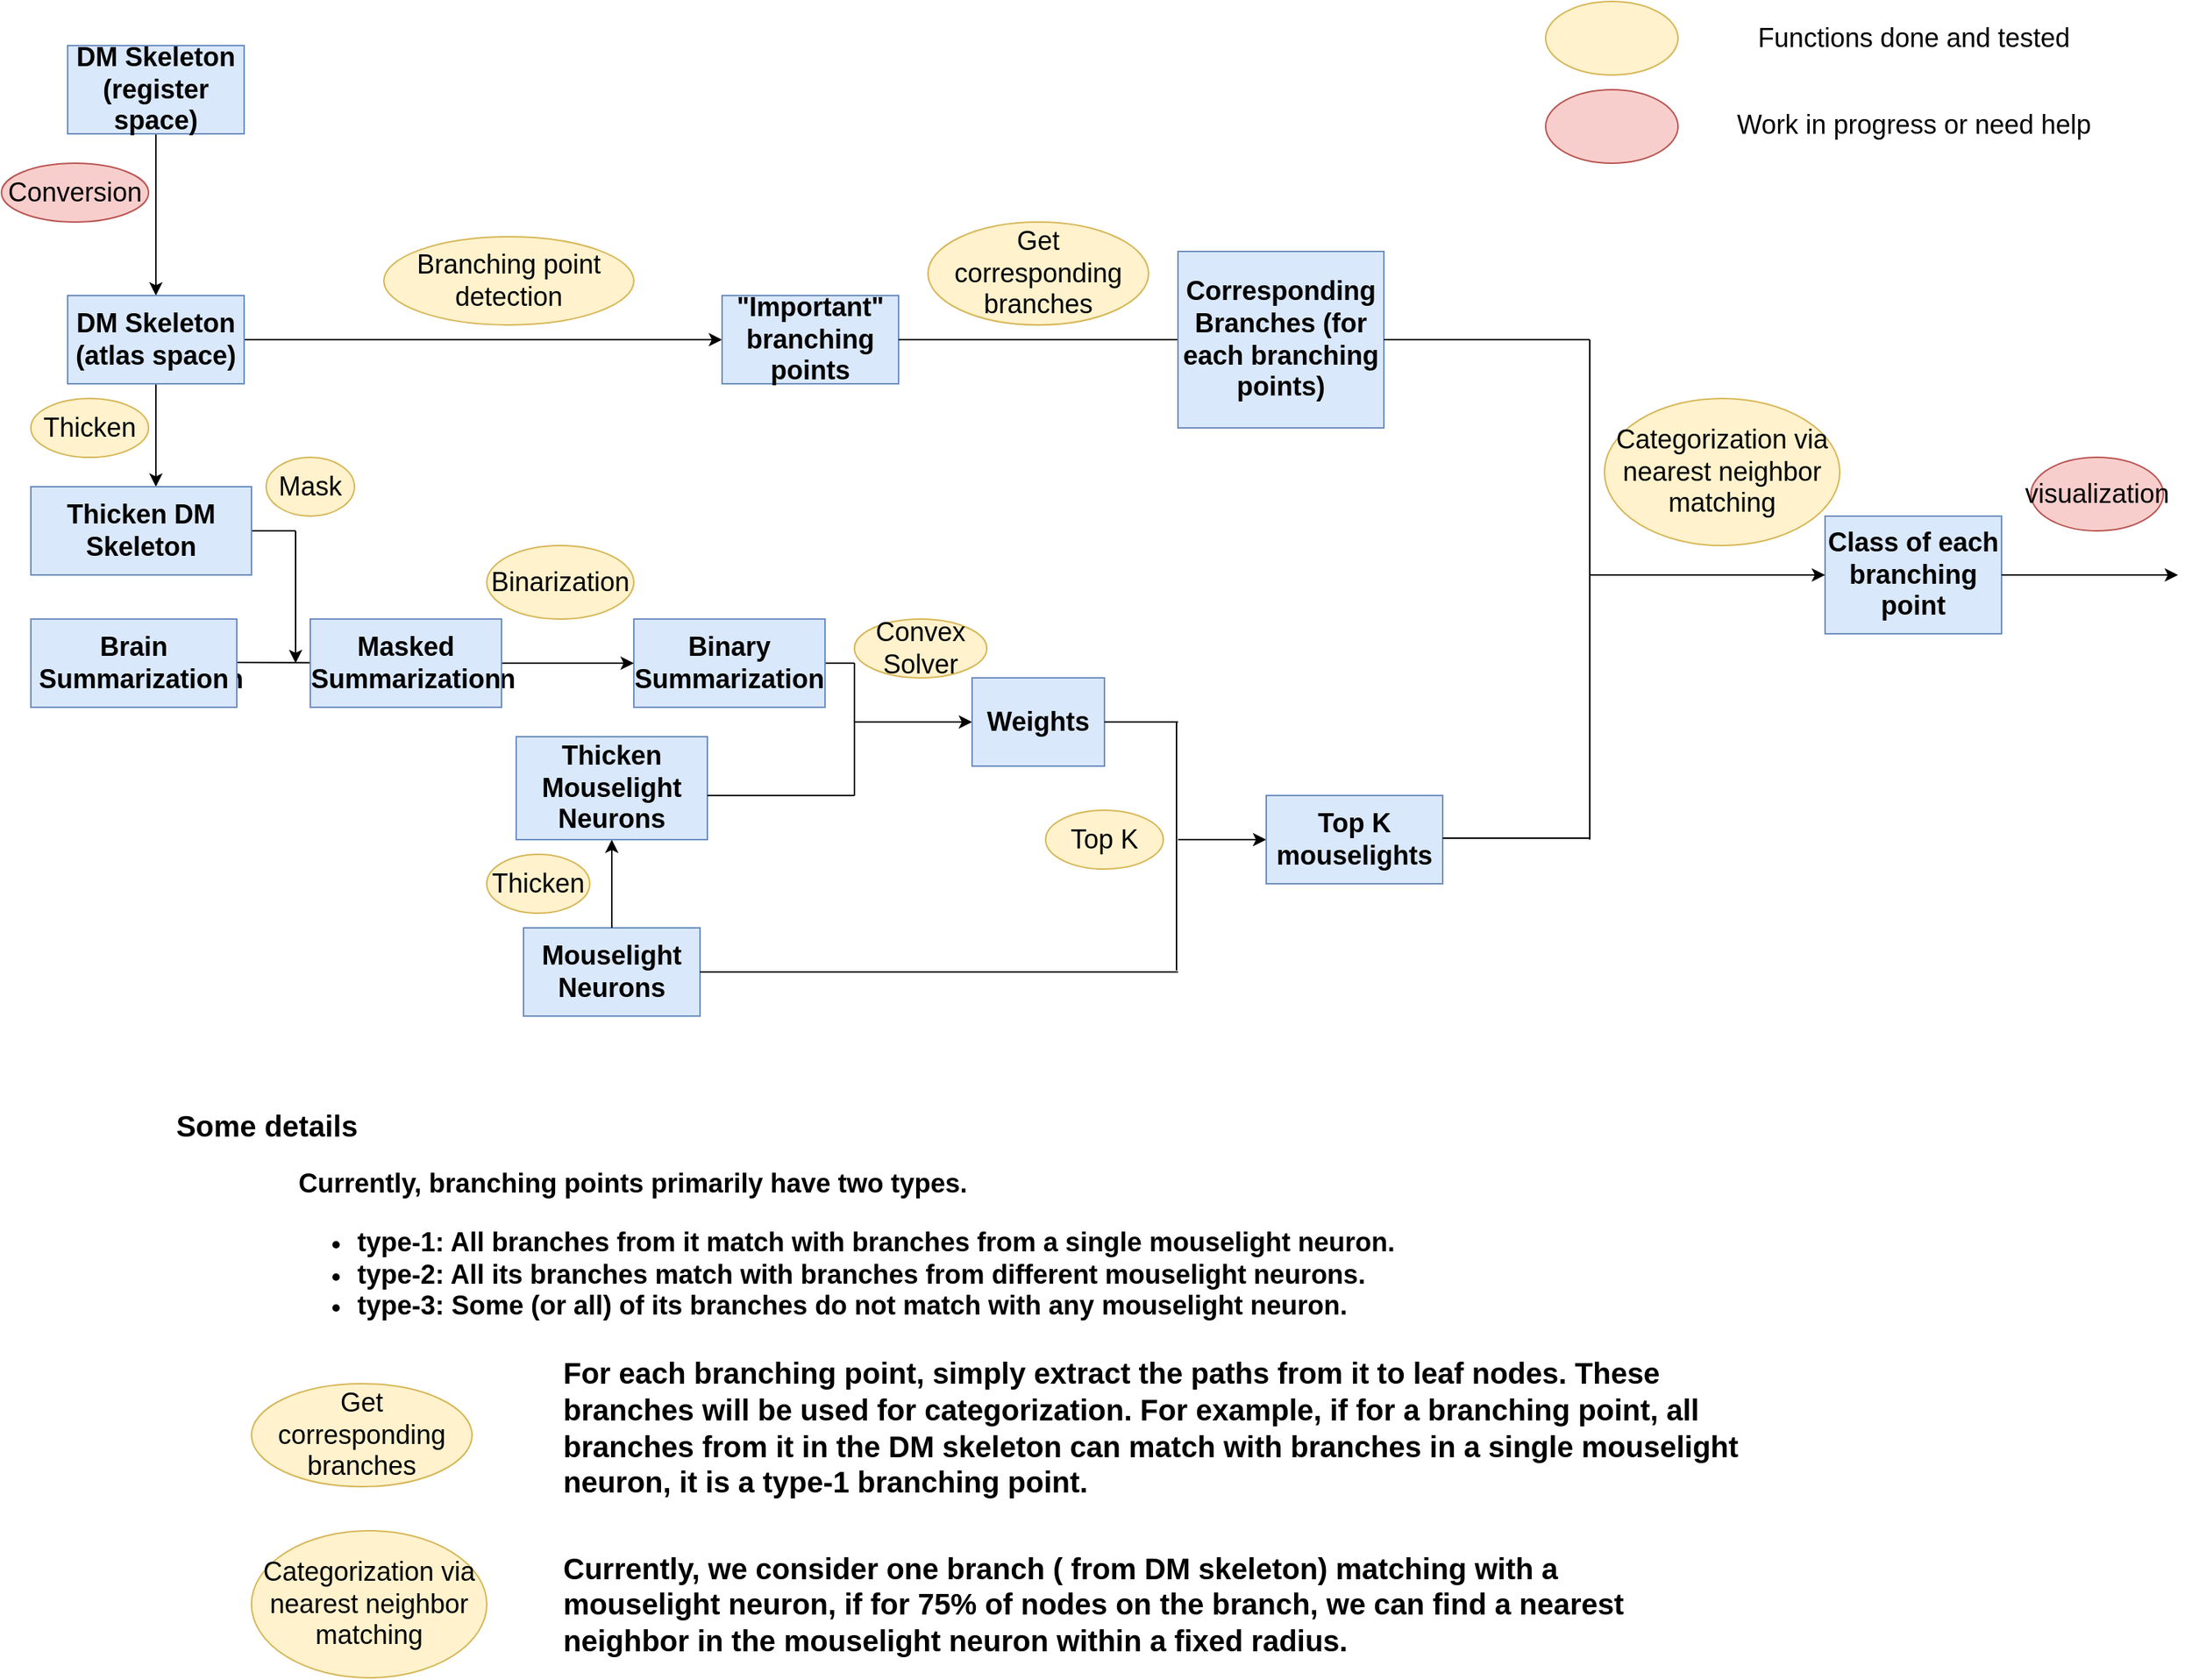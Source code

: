 <mxfile version="13.3.5" type="device"><diagram id="-GGq1xRnRZzQSXc41ZIu" name="Page-1"><mxGraphModel dx="1736" dy="802" grid="1" gridSize="10" guides="1" tooltips="1" connect="1" arrows="1" fold="1" page="1" pageScale="1" pageWidth="2000" pageHeight="1600" math="0" shadow="0"><root><mxCell id="0"/><mxCell id="1" parent="0"/><mxCell id="1NGlYwuNO1N2if3R3LBU-1" value="DM Skeleton&lt;br style=&quot;font-size: 18px;&quot;&gt;(atlas space)" style="rounded=0;whiteSpace=wrap;html=1;fillColor=#dae8fc;strokeColor=#6c8ebf;fontSize=18;fontStyle=1" vertex="1" parent="1"><mxGeometry x="85" y="230" width="120" height="60" as="geometry"/></mxCell><mxCell id="1NGlYwuNO1N2if3R3LBU-2" value="Brain Summarization" style="rounded=0;whiteSpace=wrap;html=1;fillColor=#dae8fc;strokeColor=#6c8ebf;fontSize=18;fontStyle=1" vertex="1" parent="1"><mxGeometry x="80" y="450" width="120" height="60" as="geometry"/></mxCell><mxCell id="1NGlYwuNO1N2if3R3LBU-3" value="Mouselight Neurons" style="rounded=0;whiteSpace=wrap;html=1;fillColor=#dae8fc;strokeColor=#6c8ebf;fontSize=18;fontStyle=1" vertex="1" parent="1"><mxGeometry x="395" y="660" width="120" height="60" as="geometry"/></mxCell><mxCell id="1NGlYwuNO1N2if3R3LBU-4" value="Thicken DM Skeleton" style="rounded=0;whiteSpace=wrap;html=1;fillColor=#dae8fc;strokeColor=#6c8ebf;fontSize=18;fontStyle=1" vertex="1" parent="1"><mxGeometry x="80" y="360" width="130" height="60" as="geometry"/></mxCell><mxCell id="1NGlYwuNO1N2if3R3LBU-5" value="" style="endArrow=classic;html=1;fontSize=18;exitX=0.5;exitY=1;exitDx=0;exitDy=0;entryX=0.5;entryY=0;entryDx=0;entryDy=0;" edge="1" parent="1" source="1NGlYwuNO1N2if3R3LBU-1" target="1NGlYwuNO1N2if3R3LBU-4"><mxGeometry width="50" height="50" relative="1" as="geometry"><mxPoint x="160" y="530" as="sourcePoint"/><mxPoint x="210" y="480" as="targetPoint"/></mxGeometry></mxCell><mxCell id="1NGlYwuNO1N2if3R3LBU-7" value="" style="endArrow=classic;html=1;fontSize=18;exitX=1;exitY=0.5;exitDx=0;exitDy=0;" edge="1" parent="1" target="1NGlYwuNO1N2if3R3LBU-8"><mxGeometry width="50" height="50" relative="1" as="geometry"><mxPoint x="200" y="479.5" as="sourcePoint"/><mxPoint x="290" y="480" as="targetPoint"/></mxGeometry></mxCell><mxCell id="1NGlYwuNO1N2if3R3LBU-8" value="Masked Summarization" style="rounded=0;whiteSpace=wrap;html=1;fillColor=#dae8fc;strokeColor=#6c8ebf;fontSize=18;fontStyle=1" vertex="1" parent="1"><mxGeometry x="270" y="450" width="110" height="60" as="geometry"/></mxCell><mxCell id="1NGlYwuNO1N2if3R3LBU-12" value="Mask" style="ellipse;whiteSpace=wrap;html=1;fontSize=18;fillColor=#fff2cc;strokeColor=#d6b656;" vertex="1" parent="1"><mxGeometry x="220" y="340" width="60" height="40" as="geometry"/></mxCell><mxCell id="1NGlYwuNO1N2if3R3LBU-14" value="Thicken" style="ellipse;whiteSpace=wrap;html=1;fontSize=18;fillColor=#fff2cc;strokeColor=#d6b656;" vertex="1" parent="1"><mxGeometry x="60" y="300" width="80" height="40" as="geometry"/></mxCell><mxCell id="1NGlYwuNO1N2if3R3LBU-15" value="" style="endArrow=classic;html=1;fontSize=18;exitX=0.5;exitY=0;exitDx=0;exitDy=0;entryX=0.5;entryY=1;entryDx=0;entryDy=0;" edge="1" parent="1" source="1NGlYwuNO1N2if3R3LBU-3" target="1NGlYwuNO1N2if3R3LBU-17"><mxGeometry width="50" height="50" relative="1" as="geometry"><mxPoint x="200" y="569.5" as="sourcePoint"/><mxPoint x="390" y="569.873" as="targetPoint"/></mxGeometry></mxCell><mxCell id="1NGlYwuNO1N2if3R3LBU-16" value="Thicken" style="ellipse;whiteSpace=wrap;html=1;fontSize=18;fillColor=#fff2cc;strokeColor=#d6b656;" vertex="1" parent="1"><mxGeometry x="370" y="610" width="70" height="40" as="geometry"/></mxCell><mxCell id="1NGlYwuNO1N2if3R3LBU-17" value="Thicken&lt;br style=&quot;font-size: 18px;&quot;&gt;Mouselight&lt;br style=&quot;font-size: 18px;&quot;&gt;Neurons" style="rounded=0;whiteSpace=wrap;html=1;fillColor=#dae8fc;strokeColor=#6c8ebf;fontSize=18;fontStyle=1" vertex="1" parent="1"><mxGeometry x="390" y="530" width="130" height="70" as="geometry"/></mxCell><mxCell id="1NGlYwuNO1N2if3R3LBU-18" value="" style="endArrow=none;html=1;fontSize=18;endFill=0;" edge="1" parent="1"><mxGeometry width="50" height="50" relative="1" as="geometry"><mxPoint x="580" y="480" as="sourcePoint"/><mxPoint x="620" y="480" as="targetPoint"/></mxGeometry></mxCell><mxCell id="1NGlYwuNO1N2if3R3LBU-19" value="" style="endArrow=none;html=1;fontSize=18;exitX=1;exitY=0.5;exitDx=0;exitDy=0;endFill=0;" edge="1" parent="1"><mxGeometry width="50" height="50" relative="1" as="geometry"><mxPoint x="520" y="570" as="sourcePoint"/><mxPoint x="620" y="570" as="targetPoint"/></mxGeometry></mxCell><mxCell id="1NGlYwuNO1N2if3R3LBU-20" value="" style="endArrow=none;html=1;fontSize=18;" edge="1" parent="1"><mxGeometry width="50" height="50" relative="1" as="geometry"><mxPoint x="620" y="570" as="sourcePoint"/><mxPoint x="620" y="480" as="targetPoint"/></mxGeometry></mxCell><mxCell id="1NGlYwuNO1N2if3R3LBU-21" value="" style="endArrow=classic;html=1;fontSize=18;exitX=1;exitY=0.5;exitDx=0;exitDy=0;" edge="1" parent="1"><mxGeometry width="50" height="50" relative="1" as="geometry"><mxPoint x="620" y="520" as="sourcePoint"/><mxPoint x="700" y="520" as="targetPoint"/></mxGeometry></mxCell><mxCell id="1NGlYwuNO1N2if3R3LBU-22" value="Convex Solver" style="ellipse;whiteSpace=wrap;html=1;fontSize=18;fillColor=#fff2cc;strokeColor=#d6b656;" vertex="1" parent="1"><mxGeometry x="620" y="450" width="90" height="40" as="geometry"/></mxCell><mxCell id="1NGlYwuNO1N2if3R3LBU-23" value="Binary Summarization" style="rounded=0;whiteSpace=wrap;html=1;fillColor=#dae8fc;strokeColor=#6c8ebf;fontSize=18;fontStyle=1" vertex="1" parent="1"><mxGeometry x="470" y="450" width="130" height="60" as="geometry"/></mxCell><mxCell id="1NGlYwuNO1N2if3R3LBU-24" value="" style="endArrow=classic;html=1;fontSize=18;exitX=1;exitY=0.5;exitDx=0;exitDy=0;entryX=0;entryY=0.5;entryDx=0;entryDy=0;" edge="1" parent="1" source="1NGlYwuNO1N2if3R3LBU-8" target="1NGlYwuNO1N2if3R3LBU-23"><mxGeometry width="50" height="50" relative="1" as="geometry"><mxPoint x="460" y="340" as="sourcePoint"/><mxPoint x="570" y="340.333" as="targetPoint"/></mxGeometry></mxCell><mxCell id="1NGlYwuNO1N2if3R3LBU-25" value="Binarization" style="ellipse;whiteSpace=wrap;html=1;fontSize=18;fillColor=#fff2cc;strokeColor=#d6b656;" vertex="1" parent="1"><mxGeometry x="370" y="400" width="100" height="50" as="geometry"/></mxCell><mxCell id="1NGlYwuNO1N2if3R3LBU-26" value="" style="group;fontSize=18;" vertex="1" connectable="0" parent="1"><mxGeometry x="250" y="390" height="90" as="geometry"/></mxCell><mxCell id="1NGlYwuNO1N2if3R3LBU-10" value="" style="endArrow=none;html=1;fontSize=18;exitX=1;exitY=0.5;exitDx=0;exitDy=0;endFill=0;" edge="1" parent="1NGlYwuNO1N2if3R3LBU-26" source="1NGlYwuNO1N2if3R3LBU-4"><mxGeometry width="50" height="50" relative="1" as="geometry"><mxPoint x="-10" y="50" as="sourcePoint"/><mxPoint x="-10" as="targetPoint"/></mxGeometry></mxCell><mxCell id="1NGlYwuNO1N2if3R3LBU-27" value="Weights" style="rounded=0;whiteSpace=wrap;html=1;fillColor=#dae8fc;strokeColor=#6c8ebf;fontSize=18;fontStyle=1" vertex="1" parent="1"><mxGeometry x="700" y="490" width="90" height="60" as="geometry"/></mxCell><mxCell id="1NGlYwuNO1N2if3R3LBU-28" value="" style="endArrow=none;html=1;fontSize=18;exitX=1;exitY=0.5;exitDx=0;exitDy=0;endFill=0;" edge="1" parent="1" source="1NGlYwuNO1N2if3R3LBU-3"><mxGeometry width="50" height="50" relative="1" as="geometry"><mxPoint x="610" y="690" as="sourcePoint"/><mxPoint x="840" y="690" as="targetPoint"/></mxGeometry></mxCell><mxCell id="1NGlYwuNO1N2if3R3LBU-29" value="" style="endArrow=none;html=1;fontSize=18;endFill=0;" edge="1" parent="1"><mxGeometry width="50" height="50" relative="1" as="geometry"><mxPoint x="839" y="689" as="sourcePoint"/><mxPoint x="839" y="520" as="targetPoint"/></mxGeometry></mxCell><mxCell id="1NGlYwuNO1N2if3R3LBU-31" value="" style="endArrow=none;html=1;fontSize=18;exitX=1;exitY=0.5;exitDx=0;exitDy=0;endFill=0;" edge="1" parent="1" source="1NGlYwuNO1N2if3R3LBU-27"><mxGeometry width="50" height="50" relative="1" as="geometry"><mxPoint x="535.0" y="730" as="sourcePoint"/><mxPoint x="840" y="520" as="targetPoint"/></mxGeometry></mxCell><mxCell id="1NGlYwuNO1N2if3R3LBU-32" value="Top K" style="ellipse;whiteSpace=wrap;html=1;fontSize=18;fillColor=#fff2cc;strokeColor=#d6b656;" vertex="1" parent="1"><mxGeometry x="750" y="580" width="80" height="40" as="geometry"/></mxCell><mxCell id="1NGlYwuNO1N2if3R3LBU-33" value="" style="endArrow=classic;html=1;fontSize=18;" edge="1" parent="1"><mxGeometry width="50" height="50" relative="1" as="geometry"><mxPoint x="840" y="600" as="sourcePoint"/><mxPoint x="900" y="600" as="targetPoint"/></mxGeometry></mxCell><mxCell id="1NGlYwuNO1N2if3R3LBU-34" value="Top K mouselights" style="rounded=0;whiteSpace=wrap;html=1;fillColor=#dae8fc;strokeColor=#6c8ebf;fontSize=18;fontStyle=1" vertex="1" parent="1"><mxGeometry x="900" y="570" width="120" height="60" as="geometry"/></mxCell><mxCell id="1NGlYwuNO1N2if3R3LBU-35" value="" style="endArrow=classic;html=1;fontSize=18;exitX=1;exitY=0.5;exitDx=0;exitDy=0;" edge="1" parent="1" source="1NGlYwuNO1N2if3R3LBU-1"><mxGeometry width="50" height="50" relative="1" as="geometry"><mxPoint x="650" y="570" as="sourcePoint"/><mxPoint x="530" y="260" as="targetPoint"/></mxGeometry></mxCell><mxCell id="1NGlYwuNO1N2if3R3LBU-37" value="Branching point detection" style="ellipse;whiteSpace=wrap;html=1;fontSize=18;fillColor=#fff2cc;strokeColor=#d6b656;" vertex="1" parent="1"><mxGeometry x="300" y="190" width="170" height="60" as="geometry"/></mxCell><mxCell id="1NGlYwuNO1N2if3R3LBU-38" value="&quot;Important&quot; branching points" style="rounded=0;whiteSpace=wrap;html=1;fillColor=#dae8fc;strokeColor=#6c8ebf;fontSize=18;fontStyle=1" vertex="1" parent="1"><mxGeometry x="530" y="230" width="120" height="60" as="geometry"/></mxCell><mxCell id="1NGlYwuNO1N2if3R3LBU-40" value="" style="endArrow=none;html=1;fontSize=18;exitX=1;exitY=0.5;exitDx=0;exitDy=0;endFill=0;entryX=0;entryY=0.5;entryDx=0;entryDy=0;" edge="1" parent="1" source="1NGlYwuNO1N2if3R3LBU-38" target="1NGlYwuNO1N2if3R3LBU-46"><mxGeometry width="50" height="50" relative="1" as="geometry"><mxPoint x="765" y="250" as="sourcePoint"/><mxPoint x="1120" y="260" as="targetPoint"/></mxGeometry></mxCell><mxCell id="1NGlYwuNO1N2if3R3LBU-41" value="" style="endArrow=none;html=1;fontSize=18;endFill=0;" edge="1" parent="1"><mxGeometry width="50" height="50" relative="1" as="geometry"><mxPoint x="1020" y="599" as="sourcePoint"/><mxPoint x="1120" y="599" as="targetPoint"/></mxGeometry></mxCell><mxCell id="1NGlYwuNO1N2if3R3LBU-42" value="" style="endArrow=none;html=1;fontSize=18;" edge="1" parent="1"><mxGeometry width="50" height="50" relative="1" as="geometry"><mxPoint x="1120" y="600" as="sourcePoint"/><mxPoint x="1120" y="260" as="targetPoint"/></mxGeometry></mxCell><mxCell id="1NGlYwuNO1N2if3R3LBU-44" value="" style="endArrow=classic;html=1;fontSize=18;" edge="1" parent="1" source="1NGlYwuNO1N2if3R3LBU-49"><mxGeometry width="50" height="50" relative="1" as="geometry"><mxPoint x="1120" y="420" as="sourcePoint"/><mxPoint x="1330" y="420" as="targetPoint"/></mxGeometry></mxCell><mxCell id="1NGlYwuNO1N2if3R3LBU-45" value="Get corresponding&lt;br style=&quot;font-size: 18px;&quot;&gt;branches" style="ellipse;whiteSpace=wrap;html=1;fontSize=18;fillColor=#fff2cc;strokeColor=#d6b656;" vertex="1" parent="1"><mxGeometry x="670" y="180" width="150" height="70" as="geometry"/></mxCell><mxCell id="1NGlYwuNO1N2if3R3LBU-46" value="Corresponding&lt;br style=&quot;font-size: 18px;&quot;&gt;Branches (for each branching points)" style="rounded=0;whiteSpace=wrap;html=1;fillColor=#dae8fc;strokeColor=#6c8ebf;fontSize=18;fontStyle=1" vertex="1" parent="1"><mxGeometry x="840" y="200" width="140" height="120" as="geometry"/></mxCell><mxCell id="1NGlYwuNO1N2if3R3LBU-47" value="" style="endArrow=none;html=1;fontSize=18;exitX=1;exitY=0.5;exitDx=0;exitDy=0;endFill=0;" edge="1" parent="1" source="1NGlYwuNO1N2if3R3LBU-46"><mxGeometry width="50" height="50" relative="1" as="geometry"><mxPoint x="660" y="270" as="sourcePoint"/><mxPoint x="1120" y="260" as="targetPoint"/></mxGeometry></mxCell><mxCell id="1NGlYwuNO1N2if3R3LBU-48" value="Categorization via nearest neighbor matching" style="ellipse;whiteSpace=wrap;html=1;fontSize=18;fillColor=#fff2cc;strokeColor=#d6b656;" vertex="1" parent="1"><mxGeometry x="1130" y="300" width="160" height="100" as="geometry"/></mxCell><mxCell id="1NGlYwuNO1N2if3R3LBU-49" value="Class of each branching point" style="rounded=0;whiteSpace=wrap;html=1;fillColor=#dae8fc;strokeColor=#6c8ebf;fontSize=18;fontStyle=1" vertex="1" parent="1"><mxGeometry x="1280" y="380" width="120" height="80" as="geometry"/></mxCell><mxCell id="1NGlYwuNO1N2if3R3LBU-50" value="" style="endArrow=classic;html=1;fontSize=18;" edge="1" parent="1" target="1NGlYwuNO1N2if3R3LBU-49"><mxGeometry width="50" height="50" relative="1" as="geometry"><mxPoint x="1120" y="420" as="sourcePoint"/><mxPoint x="1330" y="420" as="targetPoint"/></mxGeometry></mxCell><mxCell id="1NGlYwuNO1N2if3R3LBU-51" value="" style="endArrow=classic;html=1;fontSize=18;" edge="1" parent="1"><mxGeometry width="50" height="50" relative="1" as="geometry"><mxPoint x="1400" y="420" as="sourcePoint"/><mxPoint x="1520" y="420" as="targetPoint"/></mxGeometry></mxCell><mxCell id="1NGlYwuNO1N2if3R3LBU-52" value="visualization" style="ellipse;whiteSpace=wrap;html=1;fontSize=18;fillColor=#f8cecc;strokeColor=#b85450;" vertex="1" parent="1"><mxGeometry x="1420" y="340" width="90" height="50" as="geometry"/></mxCell><mxCell id="1NGlYwuNO1N2if3R3LBU-54" value="" style="endArrow=classic;html=1;fontSize=18;exitX=0.5;exitY=1;exitDx=0;exitDy=0;entryX=0.5;entryY=0;entryDx=0;entryDy=0;" edge="1" parent="1" source="1NGlYwuNO1N2if3R3LBU-65" target="1NGlYwuNO1N2if3R3LBU-1"><mxGeometry width="50" height="50" relative="1" as="geometry"><mxPoint x="144.58" y="150" as="sourcePoint"/><mxPoint x="144.58" y="220" as="targetPoint"/></mxGeometry></mxCell><mxCell id="1NGlYwuNO1N2if3R3LBU-55" value="Conversion" style="ellipse;whiteSpace=wrap;html=1;fontSize=18;fillColor=#f8cecc;strokeColor=#b85450;" vertex="1" parent="1"><mxGeometry x="40" y="140" width="100" height="40" as="geometry"/></mxCell><mxCell id="1NGlYwuNO1N2if3R3LBU-56" value="" style="ellipse;whiteSpace=wrap;html=1;fontSize=18;fillColor=#fff2cc;strokeColor=#d6b656;" vertex="1" parent="1"><mxGeometry x="1090" y="30" width="90" height="50" as="geometry"/></mxCell><mxCell id="1NGlYwuNO1N2if3R3LBU-59" value="&lt;font style=&quot;font-size: 18px;&quot;&gt;Functions done and tested&lt;/font&gt;" style="text;html=1;align=center;verticalAlign=middle;resizable=0;points=[];autosize=1;fontSize=18;" vertex="1" parent="1"><mxGeometry x="1225" y="40" width="230" height="30" as="geometry"/></mxCell><mxCell id="1NGlYwuNO1N2if3R3LBU-62" value="" style="ellipse;whiteSpace=wrap;html=1;fontSize=18;fillColor=#f8cecc;strokeColor=#b85450;" vertex="1" parent="1"><mxGeometry x="1090" y="90" width="90" height="50" as="geometry"/></mxCell><mxCell id="1NGlYwuNO1N2if3R3LBU-63" value="&lt;font style=&quot;font-size: 18px;&quot;&gt;Work in progress or need help&lt;/font&gt;" style="text;html=1;align=center;verticalAlign=middle;resizable=0;points=[];autosize=1;fontSize=18;" vertex="1" parent="1"><mxGeometry x="1210" y="99" width="260" height="30" as="geometry"/></mxCell><mxCell id="1NGlYwuNO1N2if3R3LBU-64" value="DM Skeleton&lt;br style=&quot;font-size: 18px;&quot;&gt;(atlas space)" style="rounded=0;whiteSpace=wrap;html=1;fillColor=#dae8fc;strokeColor=#6c8ebf;fontSize=18;fontStyle=1" vertex="1" parent="1"><mxGeometry x="85" y="230" width="120" height="60" as="geometry"/></mxCell><mxCell id="1NGlYwuNO1N2if3R3LBU-65" value="DM Skeleton (register space)" style="rounded=0;whiteSpace=wrap;html=1;fillColor=#dae8fc;strokeColor=#6c8ebf;fontSize=18;fontStyle=1" vertex="1" parent="1"><mxGeometry x="85" y="60" width="120" height="60" as="geometry"/></mxCell><mxCell id="1NGlYwuNO1N2if3R3LBU-66" value="Thicken DM Skeleton" style="rounded=0;whiteSpace=wrap;html=1;fillColor=#dae8fc;strokeColor=#6c8ebf;fontSize=18;fontStyle=1" vertex="1" parent="1"><mxGeometry x="60" y="360" width="150" height="60" as="geometry"/></mxCell><mxCell id="1NGlYwuNO1N2if3R3LBU-67" value="Brain Summarization" style="rounded=0;whiteSpace=wrap;html=1;fillColor=#dae8fc;strokeColor=#6c8ebf;fontSize=18;fontStyle=1" vertex="1" parent="1"><mxGeometry x="60" y="450" width="140" height="60" as="geometry"/></mxCell><mxCell id="1NGlYwuNO1N2if3R3LBU-68" value="Masked Summarization" style="rounded=0;whiteSpace=wrap;html=1;fillColor=#dae8fc;strokeColor=#6c8ebf;fontSize=18;fontStyle=1" vertex="1" parent="1"><mxGeometry x="250" y="450" width="130" height="60" as="geometry"/></mxCell><mxCell id="1NGlYwuNO1N2if3R3LBU-11" value="" style="endArrow=classic;html=1;fontSize=18;" edge="1" parent="1"><mxGeometry width="50" height="50" relative="1" as="geometry"><mxPoint x="240" y="390" as="sourcePoint"/><mxPoint x="240" y="480" as="targetPoint"/></mxGeometry></mxCell><mxCell id="1NGlYwuNO1N2if3R3LBU-71" value="&lt;font style=&quot;font-size: 20px&quot;&gt;&lt;b&gt;Some details&lt;/b&gt;&lt;/font&gt;" style="text;html=1;align=center;verticalAlign=middle;resizable=0;points=[];autosize=1;fontSize=18;" vertex="1" parent="1"><mxGeometry x="150" y="780" width="140" height="30" as="geometry"/></mxCell><mxCell id="1NGlYwuNO1N2if3R3LBU-72" value="Categorization via nearest neighbor matching" style="ellipse;whiteSpace=wrap;html=1;fontSize=18;fillColor=#fff2cc;strokeColor=#d6b656;" vertex="1" parent="1"><mxGeometry x="210" y="1070" width="160" height="100" as="geometry"/></mxCell><mxCell id="1NGlYwuNO1N2if3R3LBU-73" value="Get corresponding&lt;br style=&quot;font-size: 18px;&quot;&gt;branches" style="ellipse;whiteSpace=wrap;html=1;fontSize=18;fillColor=#fff2cc;strokeColor=#d6b656;" vertex="1" parent="1"><mxGeometry x="210" y="970" width="150" height="70" as="geometry"/></mxCell><mxCell id="1NGlYwuNO1N2if3R3LBU-78" value="&lt;b style=&quot;font-size: 20px&quot;&gt;For each branching point, simply extract the paths from it to leaf nodes. These branches will be used for categorization. For example, if for a branching point, all branches from it in the DM skeleton can match with branches in a single mouselight neuron, it is a type-1 branching point.&amp;nbsp;&lt;/b&gt;" style="text;html=1;strokeColor=none;fillColor=none;align=left;verticalAlign=middle;whiteSpace=wrap;rounded=0;fontSize=18;" vertex="1" parent="1"><mxGeometry x="420" y="940.39" width="840" height="119.61" as="geometry"/></mxCell><mxCell id="1NGlYwuNO1N2if3R3LBU-81" value="&lt;span&gt;&lt;b&gt;Currently, branching points primarily have two types.&lt;br&gt;&lt;ul&gt;&lt;li&gt;&lt;span&gt;type-1: All branches from it match with branches from a single mouselight neuron.&lt;/span&gt;&lt;/li&gt;&lt;li&gt;&lt;span&gt;type-2: All its branches match with branches from different mouselight neurons.&lt;/span&gt;&lt;/li&gt;&lt;li&gt;&lt;span&gt;type-3: Some (or all) of its branches do not match with any mouselight neuron.&lt;/span&gt;&lt;/li&gt;&lt;/ul&gt;&lt;/b&gt;&lt;/span&gt;" style="text;html=1;strokeColor=none;fillColor=none;align=left;verticalAlign=middle;whiteSpace=wrap;rounded=0;fontSize=18;" vertex="1" parent="1"><mxGeometry x="240" y="860" width="820" height="50" as="geometry"/></mxCell><mxCell id="1NGlYwuNO1N2if3R3LBU-82" value="&lt;font style=&quot;font-size: 20px&quot;&gt;&lt;b&gt;Currently, we consider one branch ( from DM skeleton) matching with a mouselight neuron, if for 75% of nodes on the branch, we can find a nearest neighbor in the mouselight neuron within a fixed radius.&amp;nbsp;&lt;/b&gt;&lt;/font&gt;" style="text;html=1;strokeColor=none;fillColor=none;align=left;verticalAlign=middle;whiteSpace=wrap;rounded=0;fontSize=18;" vertex="1" parent="1"><mxGeometry x="420" y="1080" width="780" height="80" as="geometry"/></mxCell></root></mxGraphModel></diagram></mxfile>
